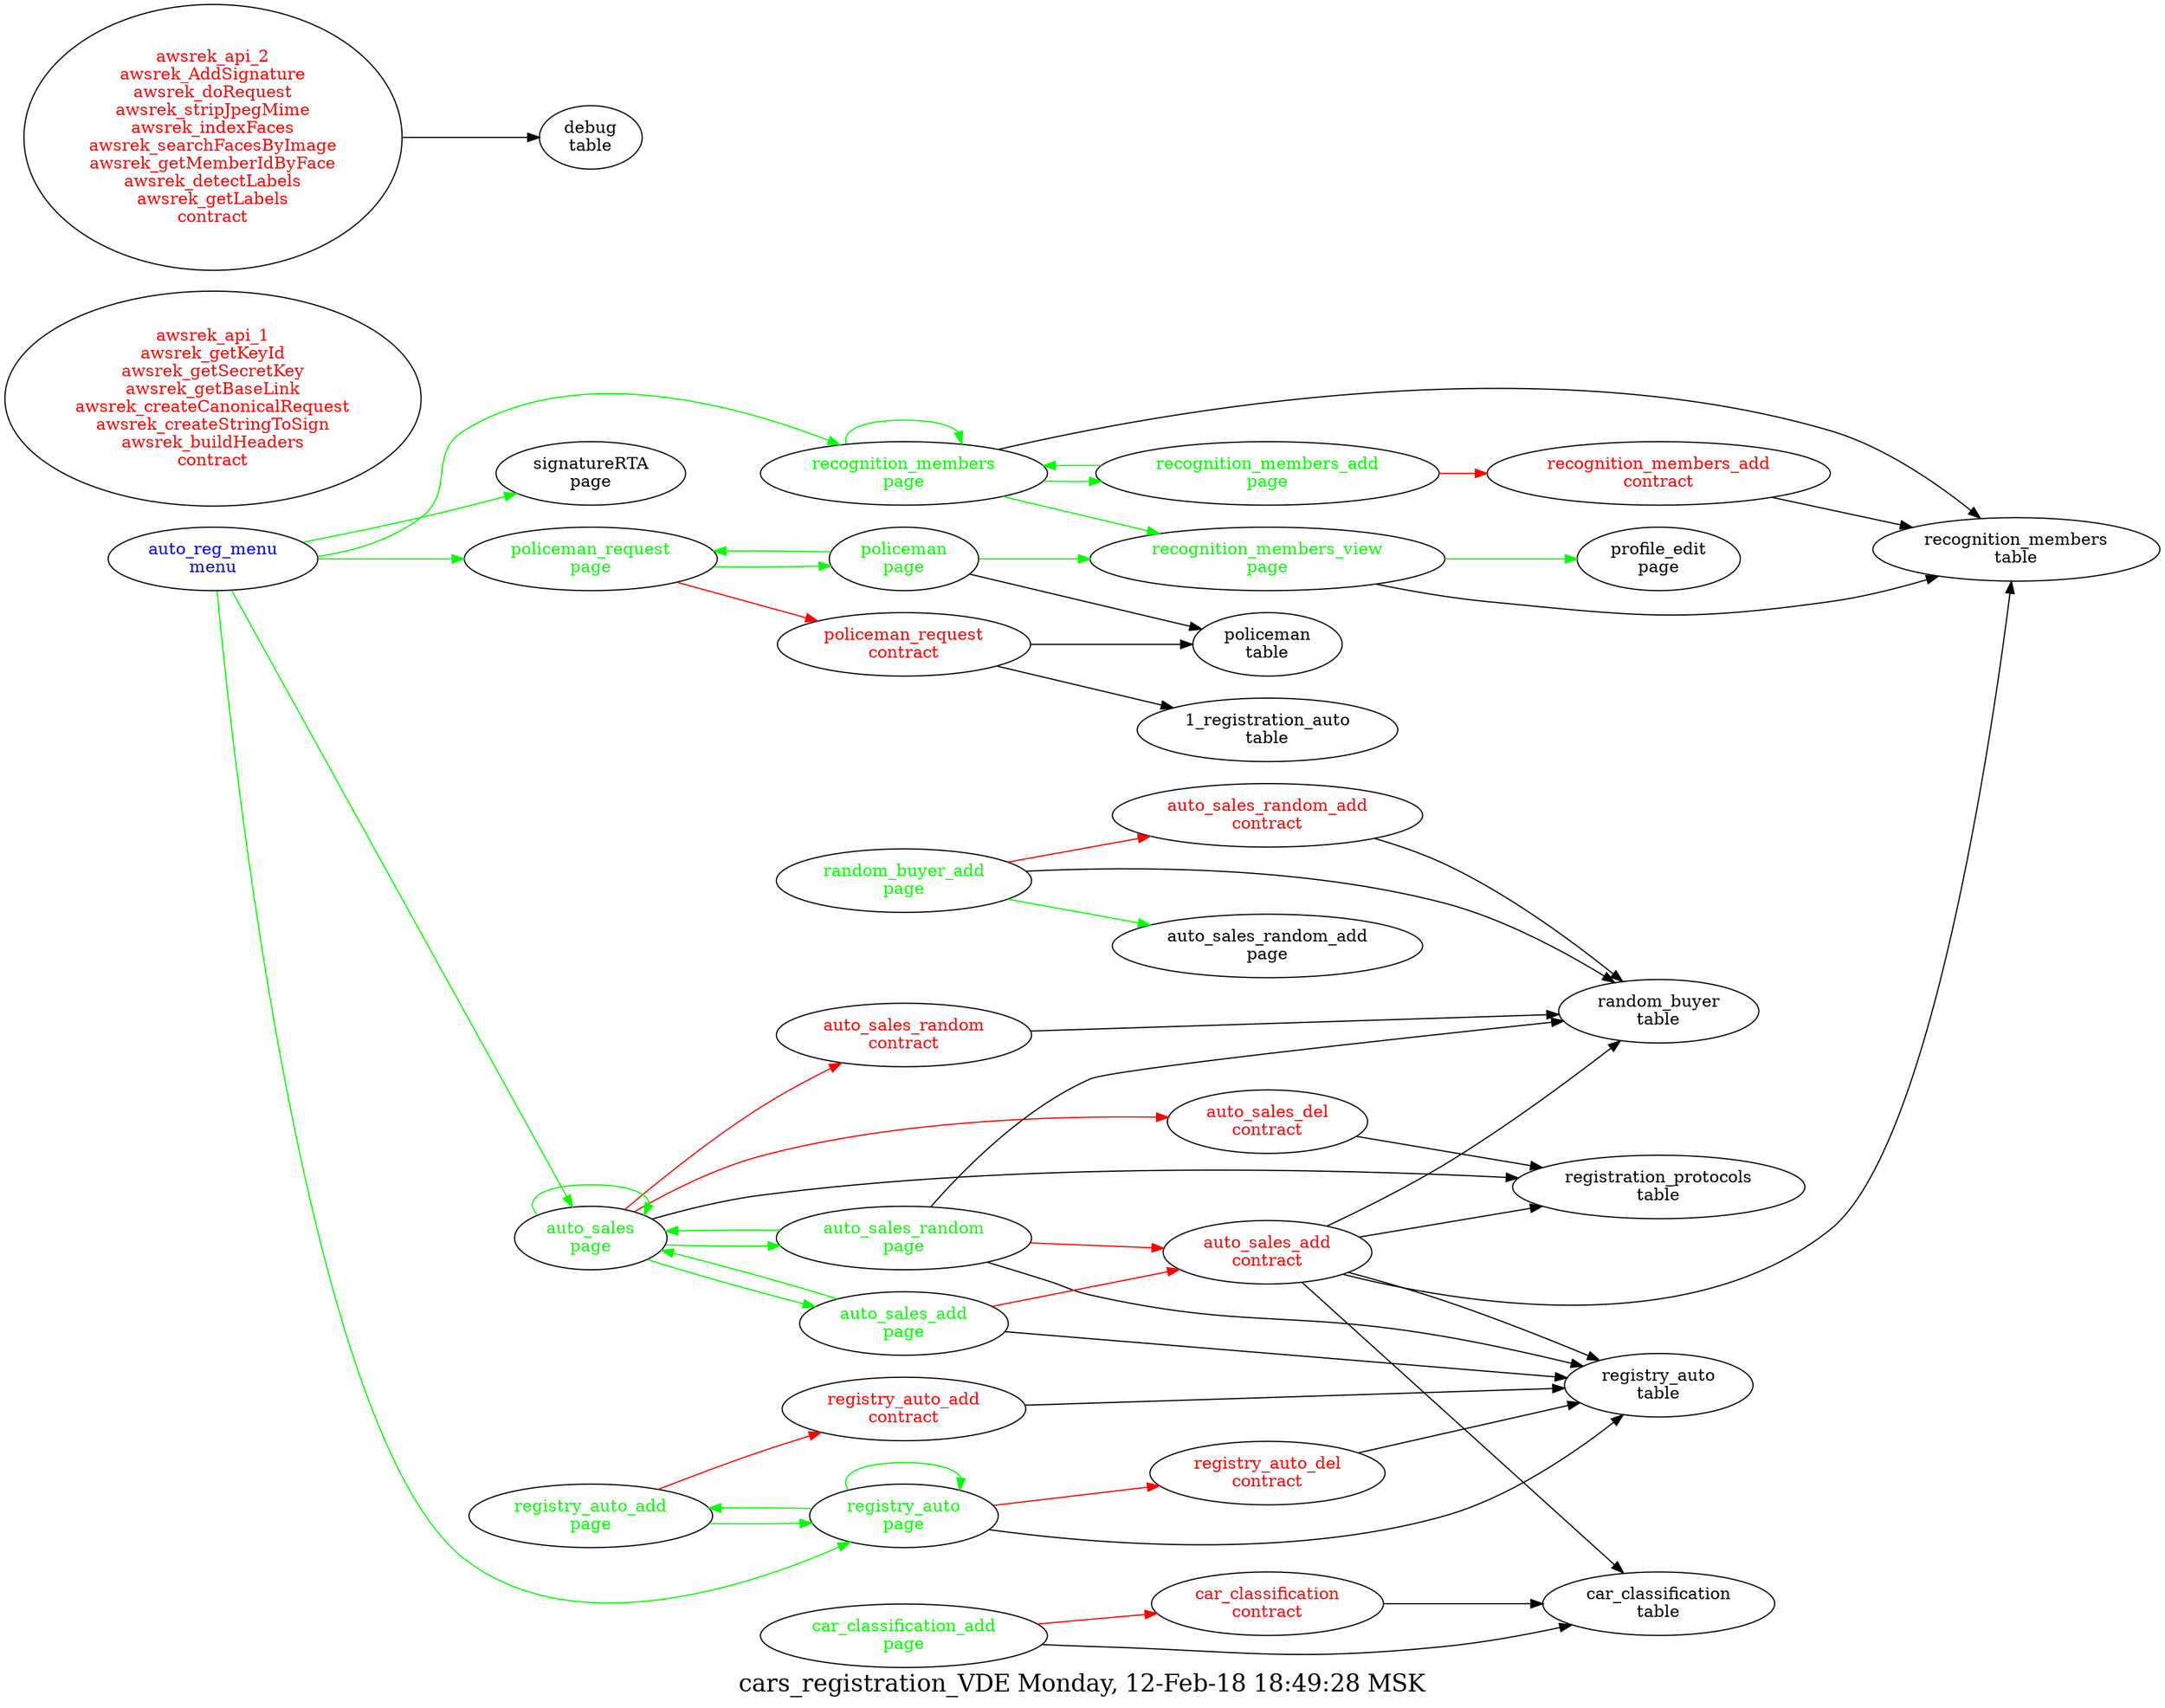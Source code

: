 digraph G {
fontsize="20.0";
label="cars_registration_VDE Monday, 12-Feb-18 18:49:28 MSK";
rankdir=LR;
"car_classification\ncontract" -> "car_classification\ntable"
"car_classification\ncontract" [fontcolor=red, group=contracts];
"auto_sales_del\ncontract" -> "registration_protocols\ntable"
"auto_sales_del\ncontract" [fontcolor=red, group=contracts];
"auto_sales_random\ncontract" -> "random_buyer\ntable"
"auto_sales_random\ncontract" [fontcolor=red, group=contracts];
"auto_sales_random_add\ncontract" -> "random_buyer\ntable"
"auto_sales_random_add\ncontract" [fontcolor=red, group=contracts];
"awsrek_api_1\nawsrek_getKeyId\nawsrek_getSecretKey\nawsrek_getBaseLink\nawsrek_createCanonicalRequest\nawsrek_createStringToSign\nawsrek_buildHeaders\ncontract" [fontcolor=red, group=contracts];
"awsrek_api_2\nawsrek_AddSignature\nawsrek_doRequest\nawsrek_stripJpegMime\nawsrek_indexFaces\nawsrek_searchFacesByImage\nawsrek_getMemberIdByFace\nawsrek_detectLabels\nawsrek_getLabels\ncontract" -> "debug\ntable"
"awsrek_api_2\nawsrek_AddSignature\nawsrek_doRequest\nawsrek_stripJpegMime\nawsrek_indexFaces\nawsrek_searchFacesByImage\nawsrek_getMemberIdByFace\nawsrek_detectLabels\nawsrek_getLabels\ncontract" [fontcolor=red, group=contracts];
"auto_sales_add\ncontract" -> "random_buyer\ntable"
"auto_sales_add\ncontract" -> "car_classification\ntable"
"auto_sales_add\ncontract" -> "recognition_members\ntable"
"auto_sales_add\ncontract" -> "registry_auto\ntable"
"auto_sales_add\ncontract" -> "registration_protocols\ntable"
"auto_sales_add\ncontract" [fontcolor=red, group=contracts];
"policeman_request\ncontract" -> "policeman\ntable"
"policeman_request\ncontract" -> "1_registration_auto\ntable"
"policeman_request\ncontract" [fontcolor=red, group=contracts];
"recognition_members_add\ncontract" -> "recognition_members\ntable"
"recognition_members_add\ncontract" [fontcolor=red, group=contracts];
"registry_auto_add\ncontract" -> "registry_auto\ntable"
"registry_auto_add\ncontract" [fontcolor=red, group=contracts];
"registry_auto_del\ncontract" -> "registry_auto\ntable"
"registry_auto_del\ncontract" [fontcolor=red, group=contracts];
"auto_reg_menu\nmenu" -> "signatureRTA\npage"  [ color=green ]
"auto_reg_menu\nmenu" -> "recognition_members\npage"  [ color=green ]
"auto_reg_menu\nmenu" -> "registry_auto\npage"  [ color=green ]
"auto_reg_menu\nmenu" -> "auto_sales\npage"  [ color=green ]
"auto_reg_menu\nmenu" -> "policeman_request\npage"  [ color=green ]
"auto_reg_menu\nmenu" [fontcolor=blue, group=menus];
"auto_sales\npage" -> "auto_sales_del\ncontract"  [ color=red ]
"auto_sales\npage" -> "auto_sales_random\ncontract"  [ color=red ]
"auto_sales\npage" -> "registration_protocols\ntable"
"auto_sales\npage" -> "auto_sales\npage"  [ color=green ]
"auto_sales\npage" -> "auto_sales_random\npage"  [ color=green ]
"auto_sales\npage" -> "auto_sales_add\npage"  [ color=green ]
"auto_sales\npage" [fontcolor=green, group=pages];
"auto_sales_add\npage" -> "auto_sales_add\ncontract"  [ color=red ]
"auto_sales_add\npage" -> "registry_auto\ntable"
"auto_sales_add\npage" -> "auto_sales\npage"  [ color=green ]
"auto_sales_add\npage" [fontcolor=green, group=pages];
"auto_sales_random\npage" -> "auto_sales_add\ncontract"  [ color=red ]
"auto_sales_random\npage" -> "random_buyer\ntable"
"auto_sales_random\npage" -> "registry_auto\ntable"
"auto_sales_random\npage" -> "auto_sales\npage"  [ color=green ]
"auto_sales_random\npage" [fontcolor=green, group=pages];
"car_classification_add\npage" -> "car_classification\ncontract"  [ color=red ]
"car_classification_add\npage" -> "car_classification\ntable"
"car_classification_add\npage" [fontcolor=green, group=pages];
"policeman\npage" -> "policeman\ntable"
"policeman\npage" -> "recognition_members_view\npage"  [ color=green ]
"policeman\npage" -> "policeman_request\npage"  [ color=green ]
"policeman\npage" [fontcolor=green, group=pages];
"policeman_request\npage" -> "policeman_request\ncontract"  [ color=red ]
"policeman_request\npage" -> "policeman\npage"  [ color=green ]
"policeman_request\npage" [fontcolor=green, group=pages];
"random_buyer_add\npage" -> "auto_sales_random_add\ncontract"  [ color=red ]
"random_buyer_add\npage" -> "random_buyer\ntable"
"random_buyer_add\npage" -> "auto_sales_random_add\npage"  [ color=green ]
"random_buyer_add\npage" [fontcolor=green, group=pages];
"recognition_members\npage" -> "recognition_members\ntable"
"recognition_members\npage" -> "recognition_members_view\npage"  [ color=green ]
"recognition_members\npage" -> "recognition_members\npage"  [ color=green ]
"recognition_members\npage" -> "recognition_members_add\npage"  [ color=green ]
"recognition_members\npage" [fontcolor=green, group=pages];
"recognition_members_add\npage" -> "recognition_members_add\ncontract"  [ color=red ]
"recognition_members_add\npage" -> "recognition_members\npage"  [ color=green ]
"recognition_members_add\npage" [fontcolor=green, group=pages];
"recognition_members_view\npage" -> "recognition_members\ntable"
"recognition_members_view\npage" -> "profile_edit\npage"  [ color=green ]
"recognition_members_view\npage" [fontcolor=green, group=pages];
"registry_auto\npage" -> "registry_auto_del\ncontract"  [ color=red ]
"registry_auto\npage" -> "registry_auto\ntable"
"registry_auto\npage" -> "registry_auto\npage"  [ color=green ]
"registry_auto\npage" -> "registry_auto_add\npage"  [ color=green ]
"registry_auto\npage" [fontcolor=green, group=pages];
"registry_auto_add\npage" -> "registry_auto_add\ncontract"  [ color=red ]
"registry_auto_add\npage" -> "registry_auto\npage"  [ color=green ]
"registry_auto_add\npage" [fontcolor=green, group=pages];
"car_classification\ntable" [group=tables];
"policeman\ntable" [group=tables];
"random_buyer\ntable" [group=tables];
"recognition_members\ntable" [group=tables];
"registration_protocols\ntable" [group=tables];
"registry_auto\ntable" [group=tables];
}
